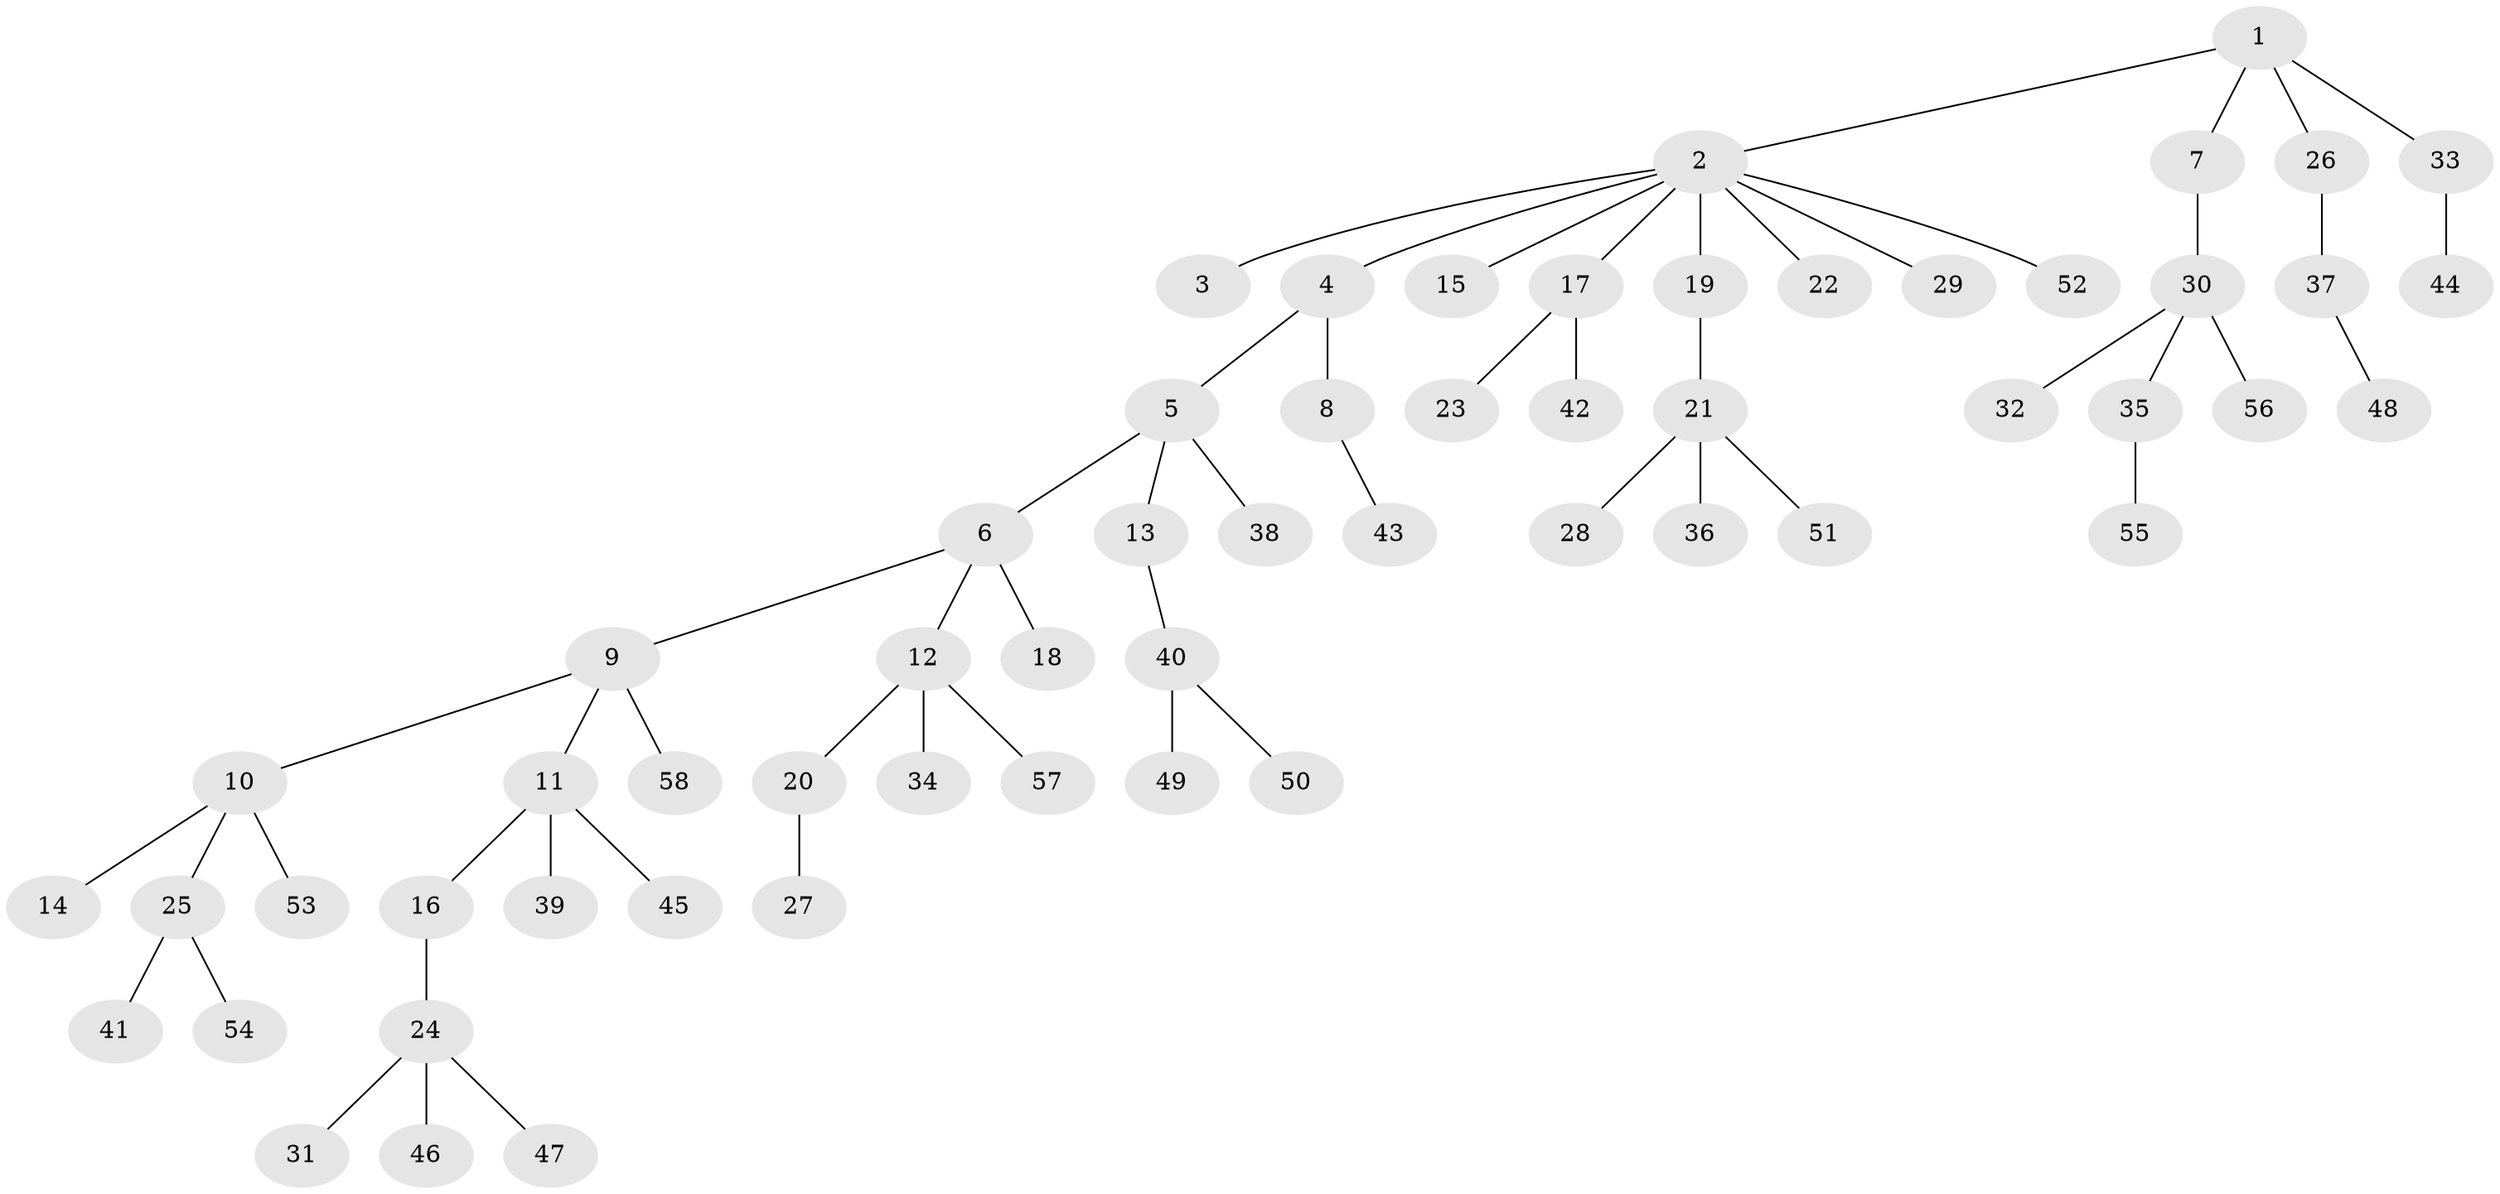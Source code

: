 // coarse degree distribution, {4: 0.05, 10: 0.025, 1: 0.6, 3: 0.175, 2: 0.125, 5: 0.025}
// Generated by graph-tools (version 1.1) at 2025/42/03/06/25 10:42:05]
// undirected, 58 vertices, 57 edges
graph export_dot {
graph [start="1"]
  node [color=gray90,style=filled];
  1;
  2;
  3;
  4;
  5;
  6;
  7;
  8;
  9;
  10;
  11;
  12;
  13;
  14;
  15;
  16;
  17;
  18;
  19;
  20;
  21;
  22;
  23;
  24;
  25;
  26;
  27;
  28;
  29;
  30;
  31;
  32;
  33;
  34;
  35;
  36;
  37;
  38;
  39;
  40;
  41;
  42;
  43;
  44;
  45;
  46;
  47;
  48;
  49;
  50;
  51;
  52;
  53;
  54;
  55;
  56;
  57;
  58;
  1 -- 2;
  1 -- 7;
  1 -- 26;
  1 -- 33;
  2 -- 3;
  2 -- 4;
  2 -- 15;
  2 -- 17;
  2 -- 19;
  2 -- 22;
  2 -- 29;
  2 -- 52;
  4 -- 5;
  4 -- 8;
  5 -- 6;
  5 -- 13;
  5 -- 38;
  6 -- 9;
  6 -- 12;
  6 -- 18;
  7 -- 30;
  8 -- 43;
  9 -- 10;
  9 -- 11;
  9 -- 58;
  10 -- 14;
  10 -- 25;
  10 -- 53;
  11 -- 16;
  11 -- 39;
  11 -- 45;
  12 -- 20;
  12 -- 34;
  12 -- 57;
  13 -- 40;
  16 -- 24;
  17 -- 23;
  17 -- 42;
  19 -- 21;
  20 -- 27;
  21 -- 28;
  21 -- 36;
  21 -- 51;
  24 -- 31;
  24 -- 46;
  24 -- 47;
  25 -- 41;
  25 -- 54;
  26 -- 37;
  30 -- 32;
  30 -- 35;
  30 -- 56;
  33 -- 44;
  35 -- 55;
  37 -- 48;
  40 -- 49;
  40 -- 50;
}
